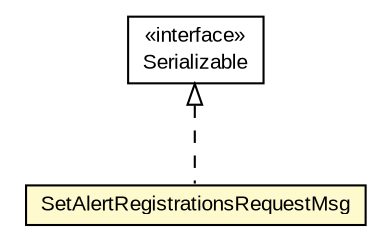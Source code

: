 #!/usr/local/bin/dot
#
# Class diagram 
# Generated by UMLGraph version R5_6-24-gf6e263 (http://www.umlgraph.org/)
#

digraph G {
	edge [fontname="arial",fontsize=10,labelfontname="arial",labelfontsize=10];
	node [fontname="arial",fontsize=10,shape=plaintext];
	nodesep=0.25;
	ranksep=0.5;
	// org.miloss.fgsms.services.interfaces.policyconfiguration.SetAlertRegistrationsRequestMsg
	c351566 [label=<<table title="org.miloss.fgsms.services.interfaces.policyconfiguration.SetAlertRegistrationsRequestMsg" border="0" cellborder="1" cellspacing="0" cellpadding="2" port="p" bgcolor="lemonChiffon" href="./SetAlertRegistrationsRequestMsg.html">
		<tr><td><table border="0" cellspacing="0" cellpadding="1">
<tr><td align="center" balign="center"> SetAlertRegistrationsRequestMsg </td></tr>
		</table></td></tr>
		</table>>, URL="./SetAlertRegistrationsRequestMsg.html", fontname="arial", fontcolor="black", fontsize=10.0];
	//org.miloss.fgsms.services.interfaces.policyconfiguration.SetAlertRegistrationsRequestMsg implements java.io.Serializable
	c351900:p -> c351566:p [dir=back,arrowtail=empty,style=dashed];
	// java.io.Serializable
	c351900 [label=<<table title="java.io.Serializable" border="0" cellborder="1" cellspacing="0" cellpadding="2" port="p" href="http://java.sun.com/j2se/1.4.2/docs/api/java/io/Serializable.html">
		<tr><td><table border="0" cellspacing="0" cellpadding="1">
<tr><td align="center" balign="center"> &#171;interface&#187; </td></tr>
<tr><td align="center" balign="center"> Serializable </td></tr>
		</table></td></tr>
		</table>>, URL="http://java.sun.com/j2se/1.4.2/docs/api/java/io/Serializable.html", fontname="arial", fontcolor="black", fontsize=10.0];
}

